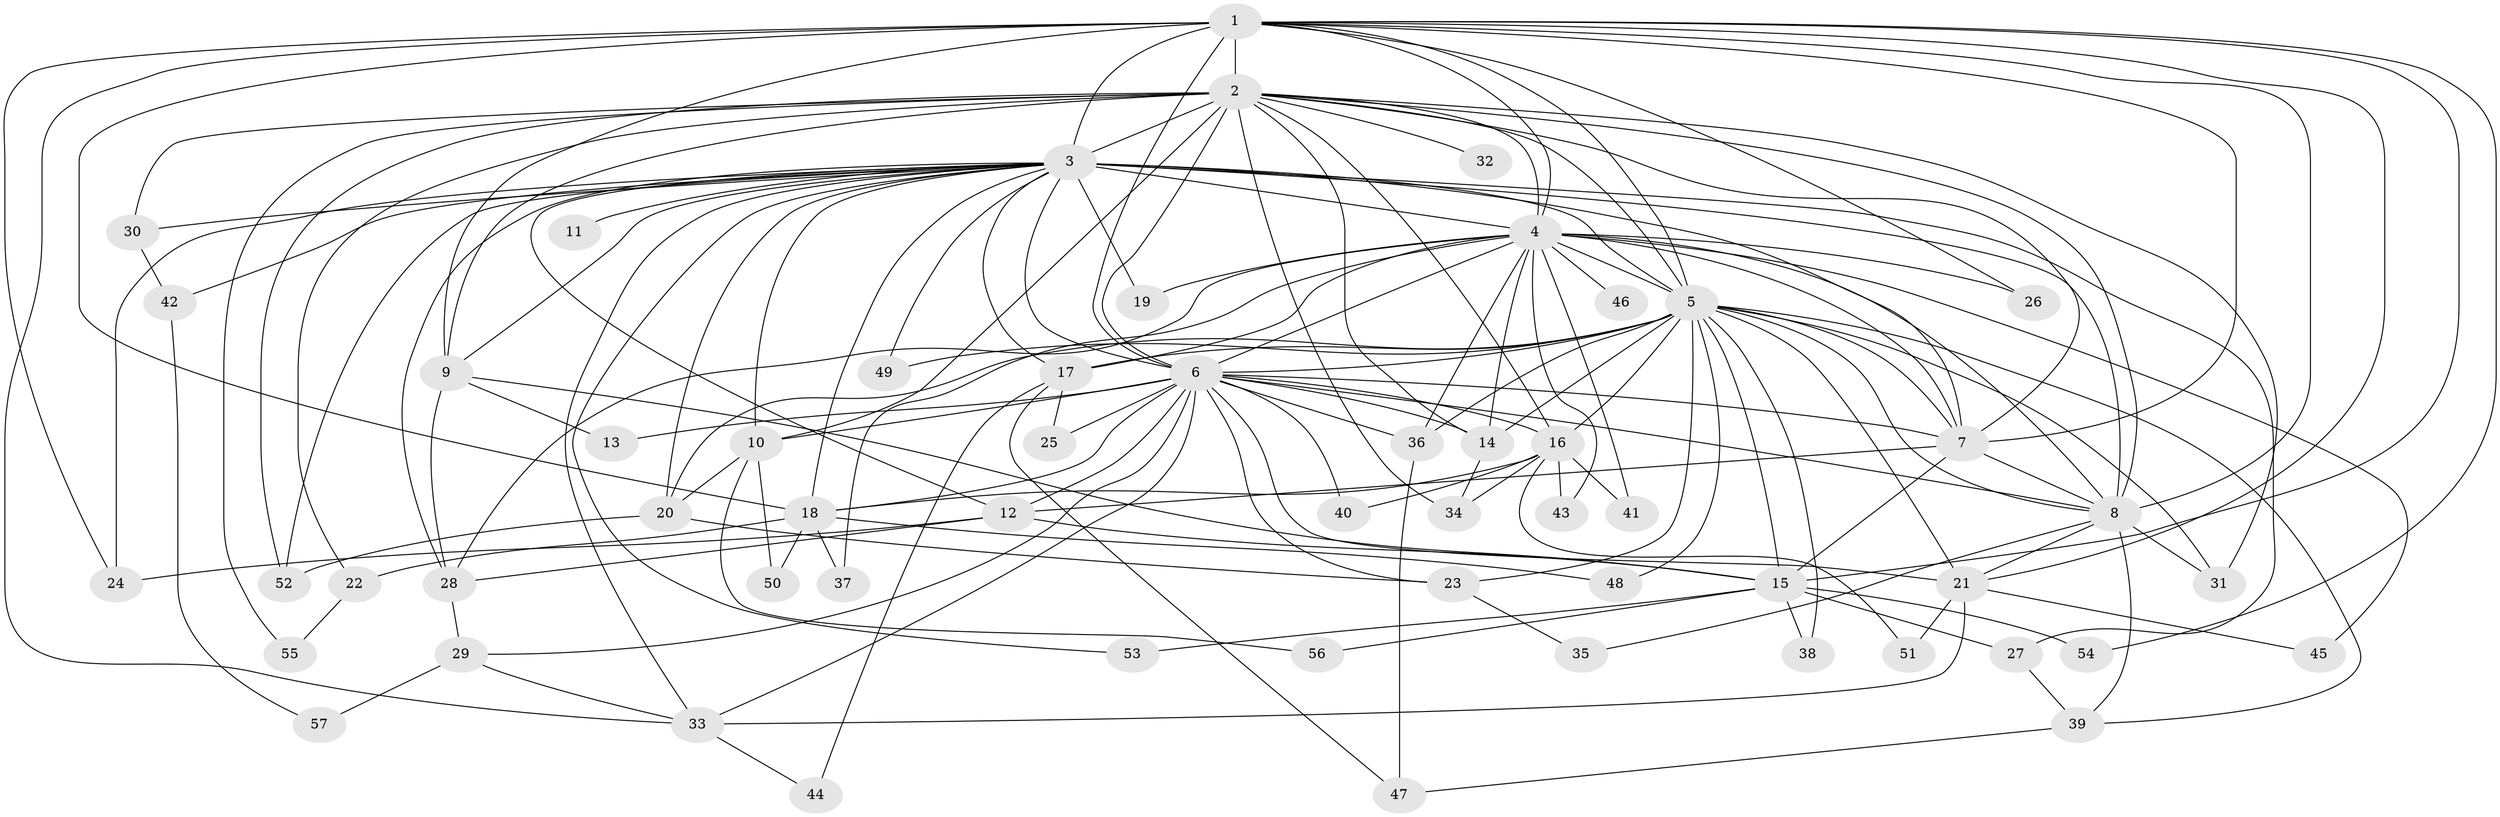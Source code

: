 // original degree distribution, {26: 0.008849557522123894, 24: 0.017699115044247787, 16: 0.008849557522123894, 20: 0.017699115044247787, 28: 0.008849557522123894, 15: 0.008849557522123894, 14: 0.008849557522123894, 17: 0.008849557522123894, 4: 0.10619469026548672, 2: 0.48672566371681414, 7: 0.008849557522123894, 5: 0.035398230088495575, 3: 0.23008849557522124, 9: 0.008849557522123894, 6: 0.02654867256637168, 8: 0.008849557522123894}
// Generated by graph-tools (version 1.1) at 2025/49/03/04/25 22:49:53]
// undirected, 57 vertices, 151 edges
graph export_dot {
  node [color=gray90,style=filled];
  1;
  2;
  3;
  4;
  5;
  6;
  7;
  8;
  9;
  10;
  11;
  12;
  13;
  14;
  15;
  16;
  17;
  18;
  19;
  20;
  21;
  22;
  23;
  24;
  25;
  26;
  27;
  28;
  29;
  30;
  31;
  32;
  33;
  34;
  35;
  36;
  37;
  38;
  39;
  40;
  41;
  42;
  43;
  44;
  45;
  46;
  47;
  48;
  49;
  50;
  51;
  52;
  53;
  54;
  55;
  56;
  57;
  1 -- 2 [weight=2.0];
  1 -- 3 [weight=13.0];
  1 -- 4 [weight=3.0];
  1 -- 5 [weight=4.0];
  1 -- 6 [weight=3.0];
  1 -- 7 [weight=2.0];
  1 -- 8 [weight=3.0];
  1 -- 9 [weight=1.0];
  1 -- 15 [weight=4.0];
  1 -- 18 [weight=1.0];
  1 -- 21 [weight=1.0];
  1 -- 24 [weight=1.0];
  1 -- 26 [weight=2.0];
  1 -- 33 [weight=1.0];
  1 -- 54 [weight=1.0];
  2 -- 3 [weight=3.0];
  2 -- 4 [weight=1.0];
  2 -- 5 [weight=2.0];
  2 -- 6 [weight=1.0];
  2 -- 7 [weight=1.0];
  2 -- 8 [weight=2.0];
  2 -- 9 [weight=1.0];
  2 -- 10 [weight=1.0];
  2 -- 14 [weight=1.0];
  2 -- 16 [weight=1.0];
  2 -- 22 [weight=1.0];
  2 -- 30 [weight=1.0];
  2 -- 31 [weight=1.0];
  2 -- 32 [weight=1.0];
  2 -- 34 [weight=1.0];
  2 -- 52 [weight=1.0];
  2 -- 55 [weight=1.0];
  3 -- 4 [weight=1.0];
  3 -- 5 [weight=4.0];
  3 -- 6 [weight=4.0];
  3 -- 7 [weight=1.0];
  3 -- 8 [weight=1.0];
  3 -- 9 [weight=1.0];
  3 -- 10 [weight=2.0];
  3 -- 11 [weight=2.0];
  3 -- 12 [weight=1.0];
  3 -- 17 [weight=1.0];
  3 -- 18 [weight=1.0];
  3 -- 19 [weight=1.0];
  3 -- 20 [weight=1.0];
  3 -- 24 [weight=2.0];
  3 -- 27 [weight=1.0];
  3 -- 28 [weight=1.0];
  3 -- 30 [weight=1.0];
  3 -- 33 [weight=1.0];
  3 -- 42 [weight=1.0];
  3 -- 49 [weight=1.0];
  3 -- 52 [weight=1.0];
  3 -- 53 [weight=1.0];
  4 -- 5 [weight=2.0];
  4 -- 6 [weight=1.0];
  4 -- 7 [weight=1.0];
  4 -- 8 [weight=1.0];
  4 -- 14 [weight=1.0];
  4 -- 17 [weight=1.0];
  4 -- 19 [weight=2.0];
  4 -- 26 [weight=1.0];
  4 -- 28 [weight=1.0];
  4 -- 36 [weight=1.0];
  4 -- 37 [weight=1.0];
  4 -- 41 [weight=1.0];
  4 -- 43 [weight=1.0];
  4 -- 45 [weight=1.0];
  4 -- 46 [weight=1.0];
  5 -- 6 [weight=2.0];
  5 -- 7 [weight=3.0];
  5 -- 8 [weight=3.0];
  5 -- 14 [weight=1.0];
  5 -- 15 [weight=1.0];
  5 -- 16 [weight=1.0];
  5 -- 17 [weight=1.0];
  5 -- 20 [weight=1.0];
  5 -- 21 [weight=1.0];
  5 -- 23 [weight=1.0];
  5 -- 31 [weight=1.0];
  5 -- 36 [weight=1.0];
  5 -- 38 [weight=1.0];
  5 -- 39 [weight=1.0];
  5 -- 48 [weight=1.0];
  5 -- 49 [weight=1.0];
  6 -- 7 [weight=1.0];
  6 -- 8 [weight=1.0];
  6 -- 10 [weight=1.0];
  6 -- 12 [weight=1.0];
  6 -- 13 [weight=1.0];
  6 -- 14 [weight=2.0];
  6 -- 16 [weight=1.0];
  6 -- 18 [weight=1.0];
  6 -- 21 [weight=1.0];
  6 -- 23 [weight=2.0];
  6 -- 25 [weight=1.0];
  6 -- 29 [weight=1.0];
  6 -- 33 [weight=1.0];
  6 -- 36 [weight=1.0];
  6 -- 40 [weight=1.0];
  7 -- 8 [weight=1.0];
  7 -- 12 [weight=4.0];
  7 -- 15 [weight=1.0];
  8 -- 21 [weight=1.0];
  8 -- 31 [weight=1.0];
  8 -- 35 [weight=1.0];
  8 -- 39 [weight=1.0];
  9 -- 13 [weight=1.0];
  9 -- 15 [weight=1.0];
  9 -- 28 [weight=2.0];
  10 -- 20 [weight=1.0];
  10 -- 50 [weight=1.0];
  10 -- 56 [weight=1.0];
  12 -- 15 [weight=1.0];
  12 -- 24 [weight=1.0];
  12 -- 28 [weight=1.0];
  14 -- 34 [weight=1.0];
  15 -- 27 [weight=1.0];
  15 -- 38 [weight=1.0];
  15 -- 53 [weight=1.0];
  15 -- 54 [weight=1.0];
  15 -- 56 [weight=1.0];
  16 -- 18 [weight=1.0];
  16 -- 34 [weight=1.0];
  16 -- 40 [weight=1.0];
  16 -- 41 [weight=1.0];
  16 -- 43 [weight=1.0];
  16 -- 51 [weight=1.0];
  17 -- 25 [weight=1.0];
  17 -- 44 [weight=1.0];
  17 -- 47 [weight=1.0];
  18 -- 22 [weight=1.0];
  18 -- 37 [weight=1.0];
  18 -- 48 [weight=1.0];
  18 -- 50 [weight=1.0];
  20 -- 23 [weight=1.0];
  20 -- 52 [weight=1.0];
  21 -- 33 [weight=1.0];
  21 -- 45 [weight=1.0];
  21 -- 51 [weight=1.0];
  22 -- 55 [weight=1.0];
  23 -- 35 [weight=1.0];
  27 -- 39 [weight=1.0];
  28 -- 29 [weight=1.0];
  29 -- 33 [weight=1.0];
  29 -- 57 [weight=1.0];
  30 -- 42 [weight=1.0];
  33 -- 44 [weight=1.0];
  36 -- 47 [weight=1.0];
  39 -- 47 [weight=1.0];
  42 -- 57 [weight=1.0];
}
